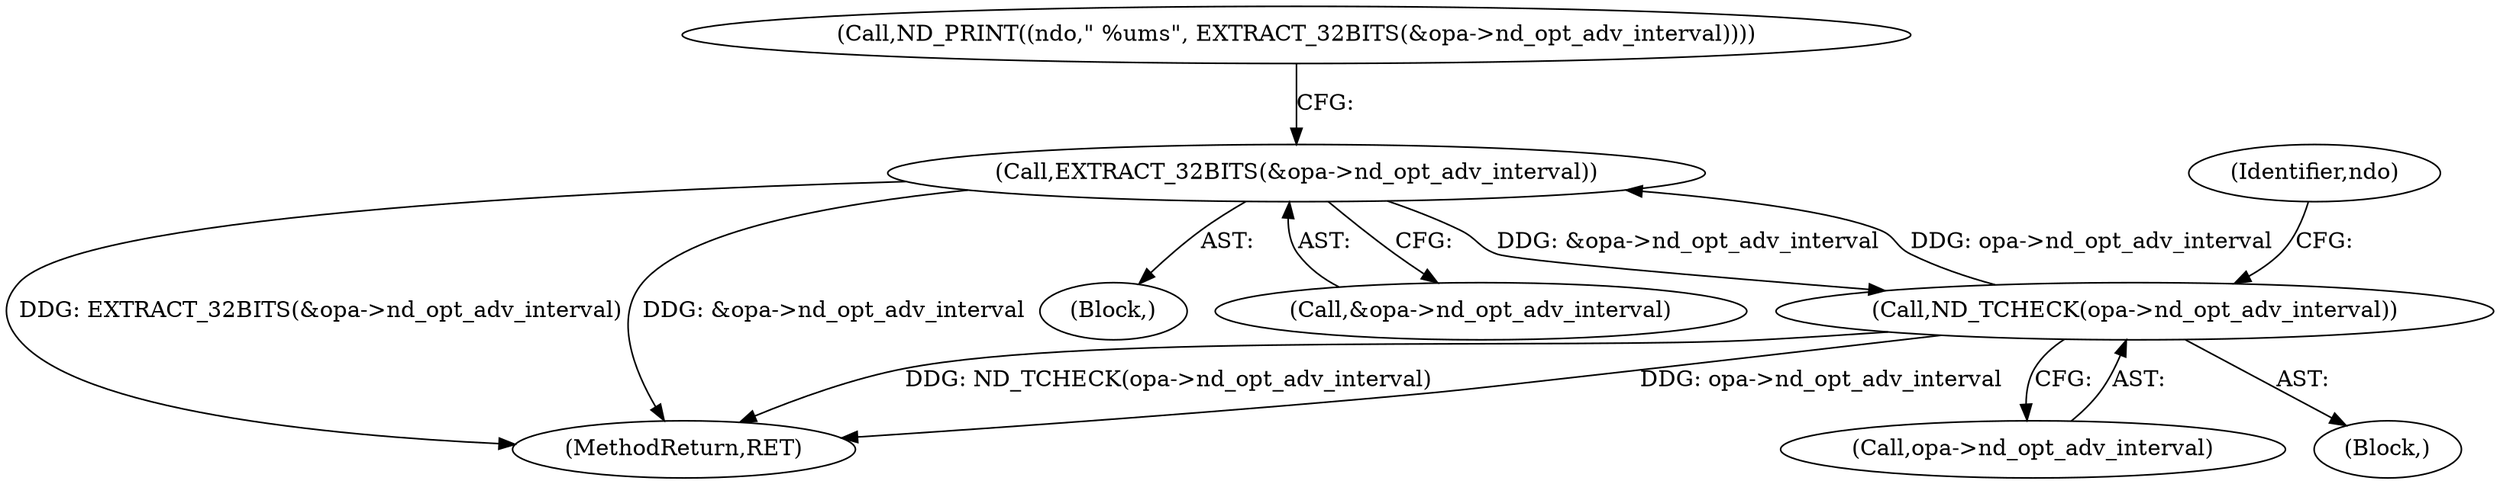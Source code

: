 digraph "0_tcpdump_d7505276842e85bfd067fa21cdb32b8a2dc3c5e4_0@pointer" {
"1000458" [label="(Call,EXTRACT_32BITS(&opa->nd_opt_adv_interval))"];
"1000449" [label="(Call,ND_TCHECK(opa->nd_opt_adv_interval))"];
"1000458" [label="(Call,EXTRACT_32BITS(&opa->nd_opt_adv_interval))"];
"1000456" [label="(Block,)"];
"1000450" [label="(Call,opa->nd_opt_adv_interval)"];
"1000458" [label="(Call,EXTRACT_32BITS(&opa->nd_opt_adv_interval))"];
"1000648" [label="(MethodReturn,RET)"];
"1000455" [label="(Identifier,ndo)"];
"1000453" [label="(Call,ND_PRINT((ndo,\" %ums\", EXTRACT_32BITS(&opa->nd_opt_adv_interval))))"];
"1000449" [label="(Call,ND_TCHECK(opa->nd_opt_adv_interval))"];
"1000459" [label="(Call,&opa->nd_opt_adv_interval)"];
"1000200" [label="(Block,)"];
"1000458" -> "1000456"  [label="AST: "];
"1000458" -> "1000459"  [label="CFG: "];
"1000459" -> "1000458"  [label="AST: "];
"1000453" -> "1000458"  [label="CFG: "];
"1000458" -> "1000648"  [label="DDG: &opa->nd_opt_adv_interval"];
"1000458" -> "1000648"  [label="DDG: EXTRACT_32BITS(&opa->nd_opt_adv_interval)"];
"1000458" -> "1000449"  [label="DDG: &opa->nd_opt_adv_interval"];
"1000449" -> "1000458"  [label="DDG: opa->nd_opt_adv_interval"];
"1000449" -> "1000200"  [label="AST: "];
"1000449" -> "1000450"  [label="CFG: "];
"1000450" -> "1000449"  [label="AST: "];
"1000455" -> "1000449"  [label="CFG: "];
"1000449" -> "1000648"  [label="DDG: opa->nd_opt_adv_interval"];
"1000449" -> "1000648"  [label="DDG: ND_TCHECK(opa->nd_opt_adv_interval)"];
}
